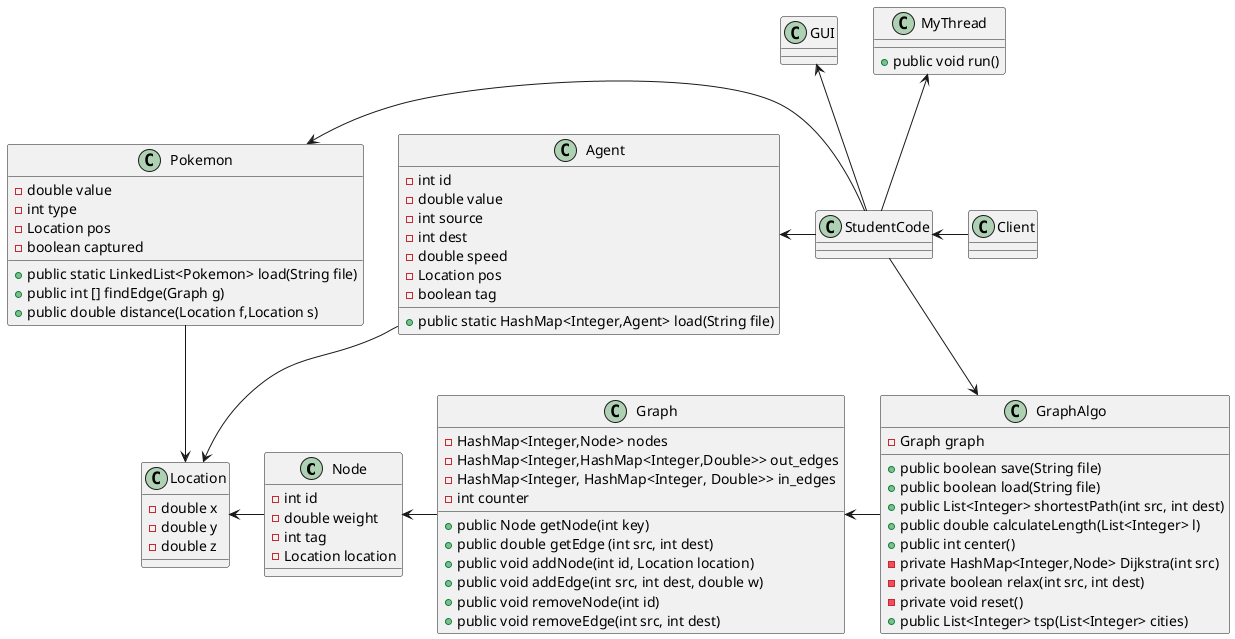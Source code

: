 @startuml
'https://plantuml.com/class-diagram
class Node{
- int id
- double weight
- int tag
- Location location
}
class Graph{
- HashMap<Integer,Node> nodes
- HashMap<Integer,HashMap<Integer,Double>> out_edges
- HashMap<Integer, HashMap<Integer, Double>> in_edges
- int counter
+ public Node getNode(int key)
+  public double getEdge (int src, int dest)
+ public void addNode(int id, Location location)
+ public void addEdge(int src, int dest, double w)
+public void removeNode(int id)
+ public void removeEdge(int src, int dest)
}
class GraphAlgo{
- Graph graph
+ public boolean save(String file)
+ public boolean load(String file)
+ public List<Integer> shortestPath(int src, int dest)
+ public double calculateLength(List<Integer> l)
+ public int center()
- private HashMap<Integer,Node> Dijkstra(int src)
- private boolean relax(int src, int dest)
- private void reset()
+ public List<Integer> tsp(List<Integer> cities)

}
class Location{
- double x
- double y
- double z
}
class Pokemon{
- double value
- int type
- Location pos
- boolean captured
+ public static LinkedList<Pokemon> load(String file)
+ public int [] findEdge(Graph g)
+ public double distance(Location f,Location s)
}
class Agent{
- int id
- double value
- int source
- int dest
- double speed
- Location pos
- boolean tag
+ public static HashMap<Integer,Agent> load(String file)

}
class MyThread{
+ public void run()
}
class Client{}
class StudentCode{}
class GUI{}




GraphAlgo -left-> Graph
Graph -left-> Node
Node -left-> Location
StudentCode -down-> GraphAlgo

Pokemon -DOWN-> Location
Agent -DOWN-> Location
StudentCode -left-> Agent
StudentCode -left-> Pokemon
StudentCode -up-> MyThread
Client -LEFT-> StudentCode
StudentCode -up-> GUI




@enduml